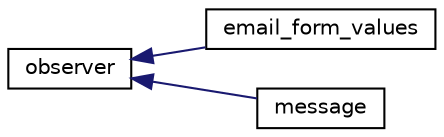 digraph "Graphical Class Hierarchy"
{
  edge [fontname="Helvetica",fontsize="10",labelfontname="Helvetica",labelfontsize="10"];
  node [fontname="Helvetica",fontsize="10",shape=record];
  rankdir="LR";
  Node1 [label="observer",height=0.2,width=0.4,color="black", fillcolor="white", style="filled",URL="$classobserver.html",tooltip="Impliments the observer in the observer patters. "];
  Node1 -> Node2 [dir="back",color="midnightblue",fontsize="10",style="solid",fontname="Helvetica"];
  Node2 [label="email_form_values",height=0.2,width=0.4,color="black", fillcolor="white", style="filled",URL="$classemail__form__values.html",tooltip="This observer object emails the values of a form when the action in condition is performed. "];
  Node1 -> Node3 [dir="back",color="midnightblue",fontsize="10",style="solid",fontname="Helvetica"];
  Node3 [label="message",height=0.2,width=0.4,color="black", fillcolor="white", style="filled",URL="$classmessage.html",tooltip="Display a message on event. "];
}
